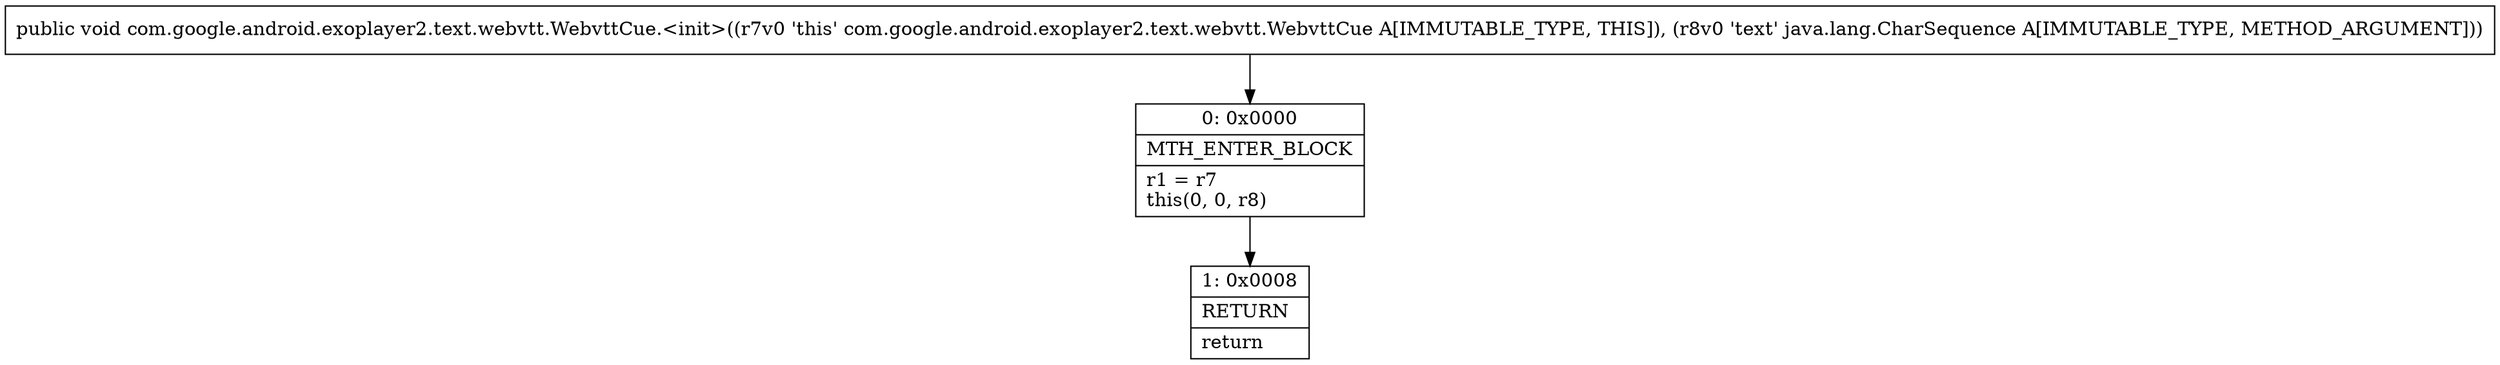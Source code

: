 digraph "CFG forcom.google.android.exoplayer2.text.webvtt.WebvttCue.\<init\>(Ljava\/lang\/CharSequence;)V" {
Node_0 [shape=record,label="{0\:\ 0x0000|MTH_ENTER_BLOCK\l|r1 = r7\lthis(0, 0, r8)\l}"];
Node_1 [shape=record,label="{1\:\ 0x0008|RETURN\l|return\l}"];
MethodNode[shape=record,label="{public void com.google.android.exoplayer2.text.webvtt.WebvttCue.\<init\>((r7v0 'this' com.google.android.exoplayer2.text.webvtt.WebvttCue A[IMMUTABLE_TYPE, THIS]), (r8v0 'text' java.lang.CharSequence A[IMMUTABLE_TYPE, METHOD_ARGUMENT])) }"];
MethodNode -> Node_0;
Node_0 -> Node_1;
}

